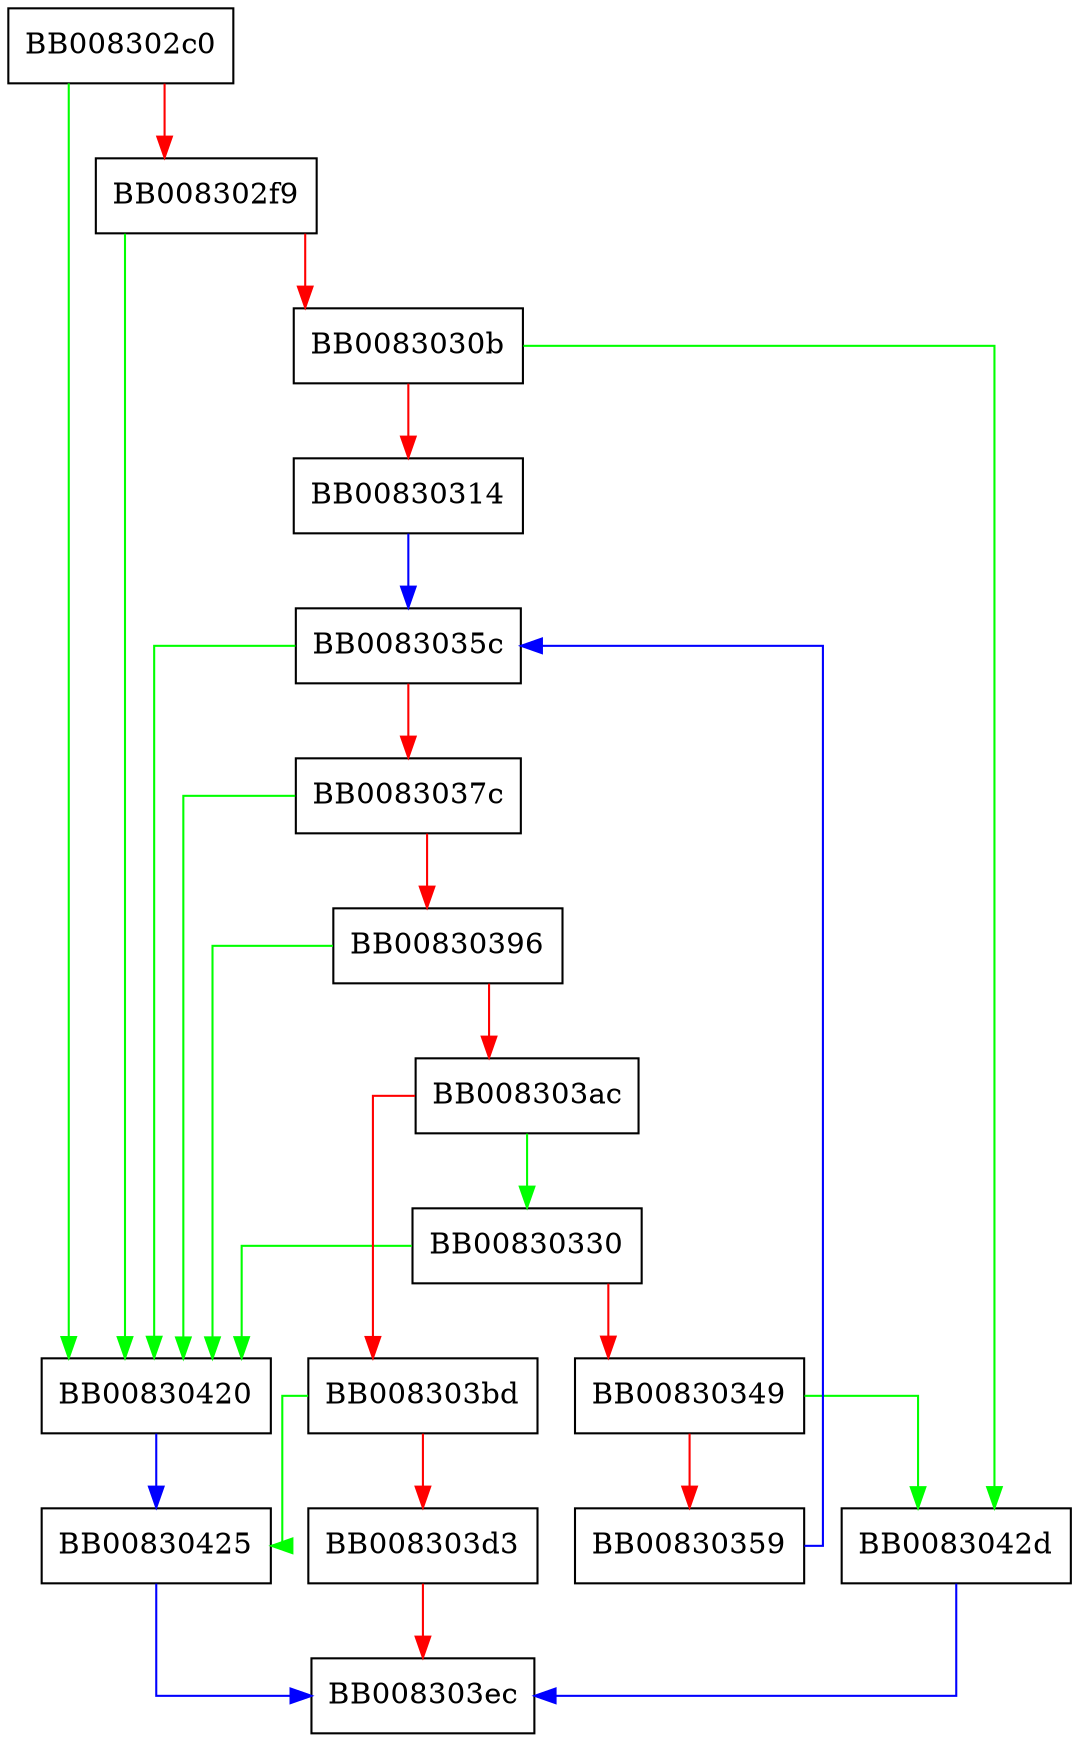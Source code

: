 digraph PKCS1_MGF1 {
  node [shape="box"];
  graph [splines=ortho];
  BB008302c0 -> BB00830420 [color="green"];
  BB008302c0 -> BB008302f9 [color="red"];
  BB008302f9 -> BB00830420 [color="green"];
  BB008302f9 -> BB0083030b [color="red"];
  BB0083030b -> BB0083042d [color="green"];
  BB0083030b -> BB00830314 [color="red"];
  BB00830314 -> BB0083035c [color="blue"];
  BB00830330 -> BB00830420 [color="green"];
  BB00830330 -> BB00830349 [color="red"];
  BB00830349 -> BB0083042d [color="green"];
  BB00830349 -> BB00830359 [color="red"];
  BB00830359 -> BB0083035c [color="blue"];
  BB0083035c -> BB00830420 [color="green"];
  BB0083035c -> BB0083037c [color="red"];
  BB0083037c -> BB00830420 [color="green"];
  BB0083037c -> BB00830396 [color="red"];
  BB00830396 -> BB00830420 [color="green"];
  BB00830396 -> BB008303ac [color="red"];
  BB008303ac -> BB00830330 [color="green"];
  BB008303ac -> BB008303bd [color="red"];
  BB008303bd -> BB00830425 [color="green"];
  BB008303bd -> BB008303d3 [color="red"];
  BB008303d3 -> BB008303ec [color="red"];
  BB00830420 -> BB00830425 [color="blue"];
  BB00830425 -> BB008303ec [color="blue"];
  BB0083042d -> BB008303ec [color="blue"];
}